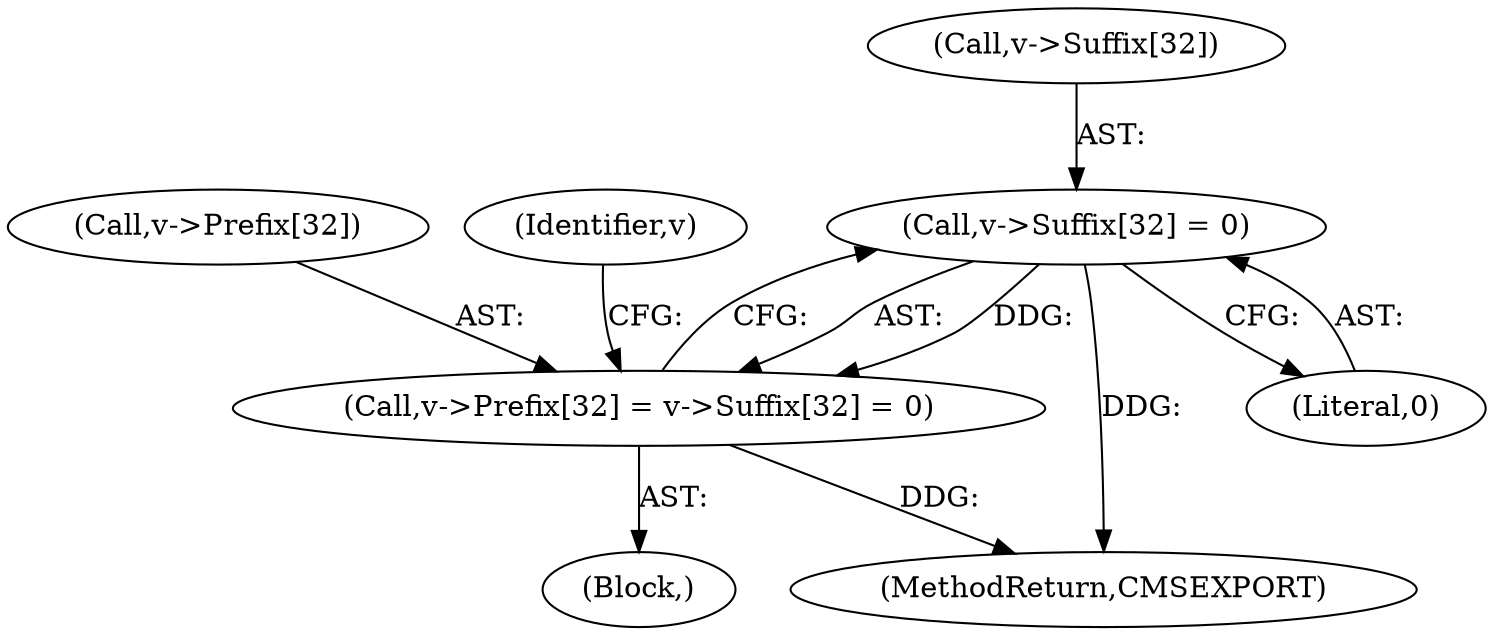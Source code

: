 digraph "0_Little-CMS_91c2db7f2559be504211b283bc3a2c631d6f06d9@array" {
"1000173" [label="(Call,v->Suffix[32] = 0)"];
"1000167" [label="(Call,v->Prefix[32] = v->Suffix[32] = 0)"];
"1000174" [label="(Call,v->Suffix[32])"];
"1000187" [label="(MethodReturn,CMSEXPORT)"];
"1000106" [label="(Block,)"];
"1000168" [label="(Call,v->Prefix[32])"];
"1000179" [label="(Literal,0)"];
"1000182" [label="(Identifier,v)"];
"1000167" [label="(Call,v->Prefix[32] = v->Suffix[32] = 0)"];
"1000173" [label="(Call,v->Suffix[32] = 0)"];
"1000173" -> "1000167"  [label="AST: "];
"1000173" -> "1000179"  [label="CFG: "];
"1000174" -> "1000173"  [label="AST: "];
"1000179" -> "1000173"  [label="AST: "];
"1000167" -> "1000173"  [label="CFG: "];
"1000173" -> "1000187"  [label="DDG: "];
"1000173" -> "1000167"  [label="DDG: "];
"1000167" -> "1000106"  [label="AST: "];
"1000168" -> "1000167"  [label="AST: "];
"1000182" -> "1000167"  [label="CFG: "];
"1000167" -> "1000187"  [label="DDG: "];
}
